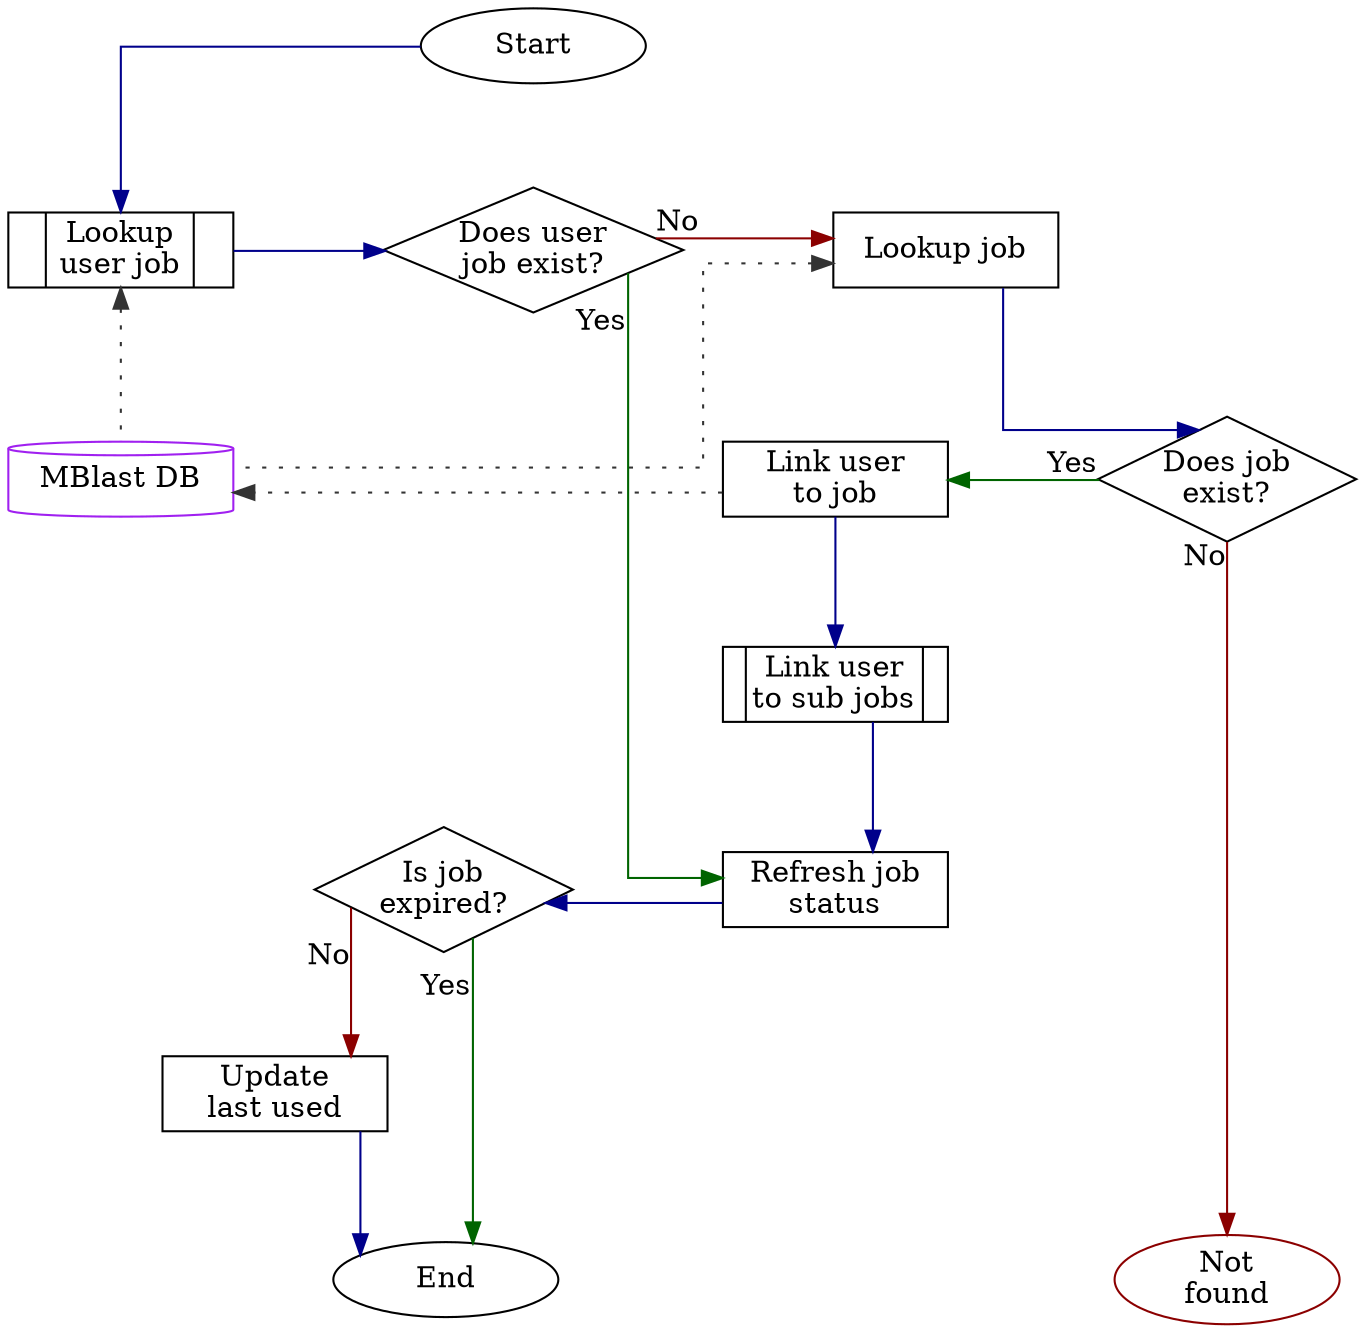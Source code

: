 digraph {
  graph [nodesep=1, ranksep=0.7, splines=ortho]
  node  [margin=0, shape=rect, width=1.5]
  edge  [color=darkblue]

  //
  // Nodes
  //

  Start               [label="Start", shape=oval]
  End                 [label="End", shape=oval]
  NotFound            [label="Not\nfound" shape=oval, color=darkred]

  LookupUserJob       [label="| Lookup\nuser job |", shape=record]
  LookupJob           [label="Lookup job"]
  DB                  [label="MBlast DB", shape=cylinder, color=purple]
  DoesJobExist1       [label="Does user\njob exist?", shape=diamond]
  DoesJobExist2       [label="Does job\nexist?", shape=diamond]
  RefreshJobStatus    [label="Refresh job\nstatus"]
  LinkUserToJob       [label="Link user\nto job"]
  LinkUserToSubJobs   [label="|Link user\nto sub jobs|", shape=record]
  IsJobStillCached    [label="Is job\nexpired?", shape=diamond]
  UpdateLastUsed      [label="Update\nlast used"]

  //
  // Edges
  //

  Start              -> LookupUserJob

  LookupUserJob      -> DoesJobExist1
  LookupUserJob      -> DB                [dir=back, style=dotted, color="#333333"]

  DoesJobExist1      -> RefreshJobStatus  [taillabel="\nYes", color=darkgreen]
  DoesJobExist1      -> LookupJob         [taillabel="No", color=darkred]

  LookupJob          -> DB                [dir=back, style=dotted, color="#333333", constraint=false]
  LookupJob          -> DoesJobExist2     []

  LinkUserToJob      -> DoesJobExist2     [headlabel="Yes", color=darkgreen, dir=back]
  DoesJobExist2      -> NotFound          [taillabel="No", color=darkred]

  LinkUserToJob      -> LinkUserToSubJobs
  LinkUserToJob      -> DB                [style=dotted, constraint=false, color="#333333"]

  LinkUserToSubJobs  -> RefreshJobStatus  []

  IsJobStillCached   -> RefreshJobStatus  [dir=back]

  IsJobStillCached   -> UpdateLastUsed    [taillabel="\nNo", color=darkred]
  IsJobStillCached   -> End               [taillabel="\nYes", color=darkgreen]

  UpdateLastUsed     -> End

  //
  // Formatting
  //

  {
    rank=same
    LookupUserJob
    DoesJobExist1
    LookupJob
  }

  {
    rank=same
    RefreshJobStatus
    IsJobStillCached
    // UpdateLastUsed
  }

  {
    rank=sink
    NotFound
    End
  }

  {
    rank=same
    DoesJobExist2
    LinkUserToJob
  }

  {
    edge [style=invis]
    LookupJob -> LinkUserToJob
    LinkUserToSubJobs -> IsJobStillCached
    DoesJobExist1 -> LinkUserToJob
    // UpdateLastUsed -> NotFound
    Start -> LookupJob
  }

}
